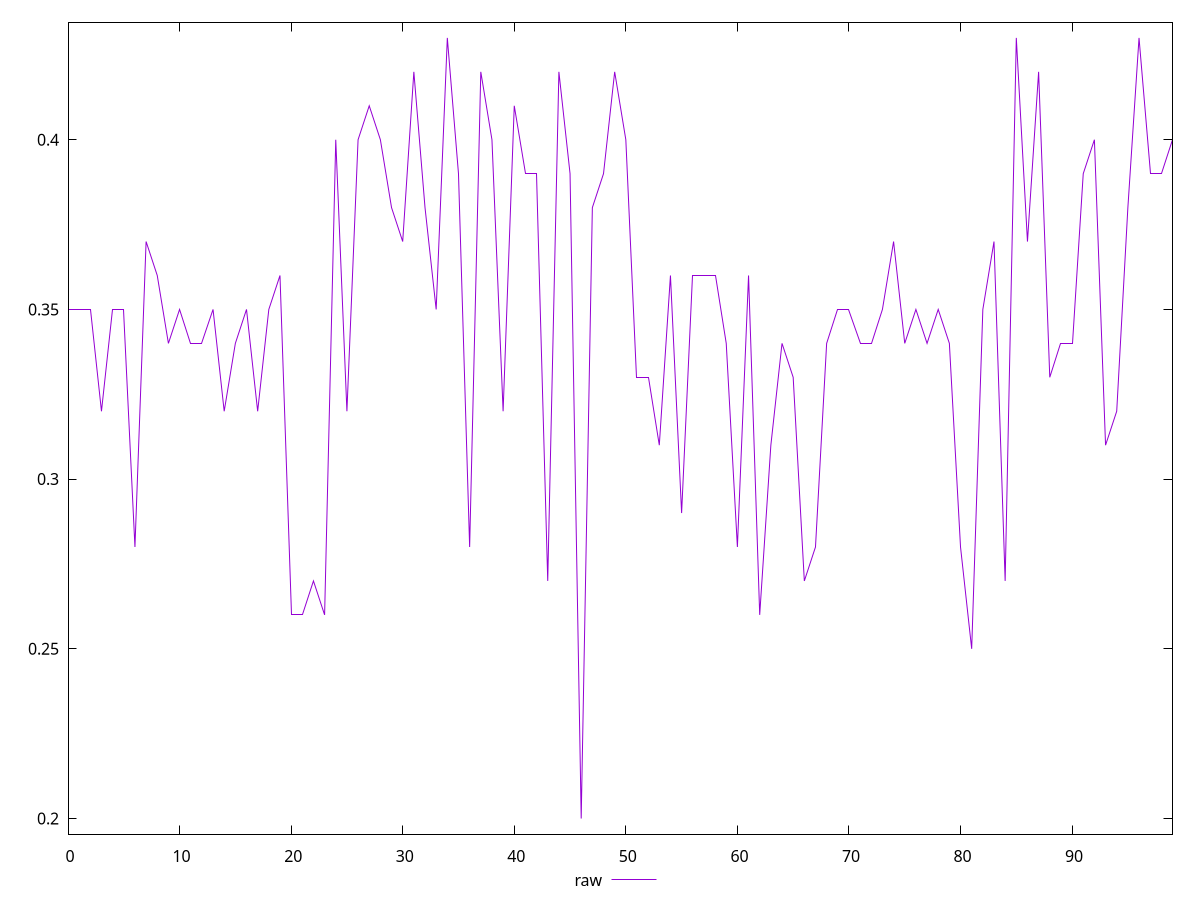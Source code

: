 reset

$raw <<EOF
0 0.35
1 0.35
2 0.35
3 0.32
4 0.35
5 0.35
6 0.28
7 0.37
8 0.36
9 0.34
10 0.35
11 0.34
12 0.34
13 0.35
14 0.32
15 0.34
16 0.35
17 0.32
18 0.35
19 0.36
20 0.26
21 0.26
22 0.27
23 0.26
24 0.4
25 0.32
26 0.4
27 0.41
28 0.4
29 0.38
30 0.37
31 0.42
32 0.38
33 0.35
34 0.43
35 0.39
36 0.28
37 0.42
38 0.4
39 0.32
40 0.41
41 0.39
42 0.39
43 0.27
44 0.42
45 0.39
46 0.2
47 0.38
48 0.39
49 0.42
50 0.4
51 0.33
52 0.33
53 0.31
54 0.36
55 0.29
56 0.36
57 0.36
58 0.36
59 0.34
60 0.28
61 0.36
62 0.26
63 0.31
64 0.34
65 0.33
66 0.27
67 0.28
68 0.34
69 0.35
70 0.35
71 0.34
72 0.34
73 0.35
74 0.37
75 0.34
76 0.35
77 0.34
78 0.35
79 0.34
80 0.28
81 0.25
82 0.35
83 0.37
84 0.27
85 0.43
86 0.37
87 0.42
88 0.33
89 0.34
90 0.34
91 0.39
92 0.4
93 0.31
94 0.32
95 0.38
96 0.43
97 0.39
98 0.39
99 0.4
EOF

set key outside below
set xrange [0:99]
set yrange [0.19540000000000002:0.4346]
set trange [0.19540000000000002:0.4346]
set terminal svg size 640, 500 enhanced background rgb 'white'
set output "reprap/meta/score/samples/pages+cached+noexternal+nomedia/raw/values.svg"

plot $raw title "raw" with line

reset
